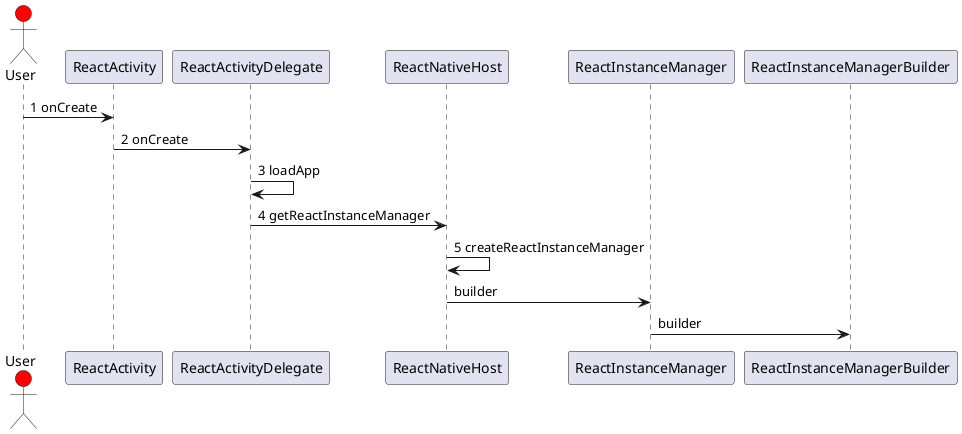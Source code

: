 @startuml
actor User #red
User -> ReactActivity: 1 onCreate
ReactActivity -> ReactActivityDelegate: 2 onCreate
ReactActivityDelegate -> ReactActivityDelegate: 3 loadApp
ReactActivityDelegate -> ReactNativeHost: 4 getReactInstanceManager
ReactNativeHost -> ReactNativeHost: 5 createReactInstanceManager
ReactNativeHost -> ReactInstanceManager: builder
ReactInstanceManager -> ReactInstanceManagerBuilder: builder



@enduml